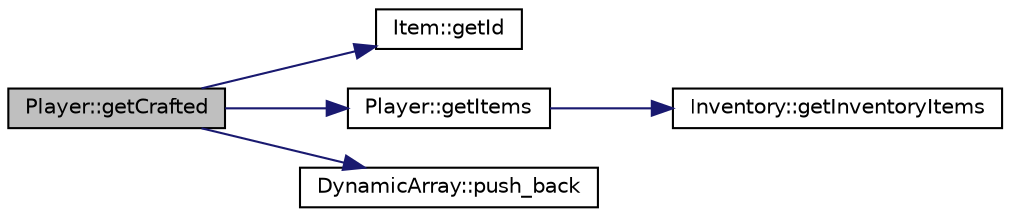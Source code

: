 digraph "Player::getCrafted"
{
 // LATEX_PDF_SIZE
  edge [fontname="Helvetica",fontsize="10",labelfontname="Helvetica",labelfontsize="10"];
  node [fontname="Helvetica",fontsize="10",shape=record];
  rankdir="LR";
  Node1 [label="Player::getCrafted",height=0.2,width=0.4,color="black", fillcolor="grey75", style="filled", fontcolor="black",tooltip=" "];
  Node1 -> Node2 [color="midnightblue",fontsize="10",style="solid"];
  Node2 [label="Item::getId",height=0.2,width=0.4,color="black", fillcolor="white", style="filled",URL="$class_item.html#a241f95e3bcdcd65097603eb792aae53e",tooltip=" "];
  Node1 -> Node3 [color="midnightblue",fontsize="10",style="solid"];
  Node3 [label="Player::getItems",height=0.2,width=0.4,color="black", fillcolor="white", style="filled",URL="$class_player.html#ae207571d3c270f6dac946c52f550c9af",tooltip=" "];
  Node3 -> Node4 [color="midnightblue",fontsize="10",style="solid"];
  Node4 [label="Inventory::getInventoryItems",height=0.2,width=0.4,color="black", fillcolor="white", style="filled",URL="$class_inventory.html#a0d4e150fd403e9f618b06445ca4425a0",tooltip=" "];
  Node1 -> Node5 [color="midnightblue",fontsize="10",style="solid"];
  Node5 [label="DynamicArray::push_back",height=0.2,width=0.4,color="black", fillcolor="white", style="filled",URL="$class_dynamic_array.html#ac27ad259e9e39b494daa9487cfc02b5e",tooltip="Προσθέτει ένα αντικείμενο στο τέλος του πίνακα"];
}
